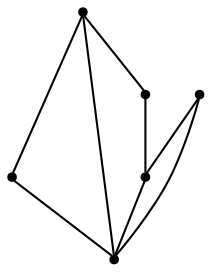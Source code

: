graph {
  node [shape=point,comment="{\"directed\":false,\"doi\":\"10.1007/978-3-031-49272-3_22\",\"figure\":\"4 (5)\"}"]

  v0 [pos="549.975080077648,404.42654201473806"]
  v1 [pos="352.23943155549006,319.6090100873756"]
  v2 [pos="528.2550014278742,547.5717110813493"]
  v3 [pos="368.22950224664027,627.5835277536067"]
  v4 [pos="261.5458228782306,574.2421470717329"]
  v5 [pos="240.70084008426315,424.7295662483169"]

  v0 -- v1 [id="-1",pos="549.975080077648,404.42654201473806 352.23943155549006,319.6090100873756 352.23943155549006,319.6090100873756 352.23943155549006,319.6090100873756"]
  v5 -- v1 [id="-2",pos="240.70084008426315,424.7295662483169 352.23943155549006,319.6090100873756 352.23943155549006,319.6090100873756 352.23943155549006,319.6090100873756"]
  v5 -- v4 [id="-3",pos="240.70084008426315,424.7295662483169 261.5458228782306,574.2421470717329 261.5458228782306,574.2421470717329 261.5458228782306,574.2421470717329"]
  v2 -- v1 [id="-4",pos="528.2550014278742,547.5717110813493 352.23943155549006,319.6090100873756 352.23943155549006,319.6090100873756 352.23943155549006,319.6090100873756"]
  v2 -- v0 [id="-6",pos="528.2550014278742,547.5717110813493 549.975080077648,404.42654201473806 549.975080077648,404.42654201473806 549.975080077648,404.42654201473806"]
  v2 -- v3 [id="-7",pos="528.2550014278742,547.5717110813493 368.22950224664027,627.5835277536067 368.22950224664027,627.5835277536067 368.22950224664027,627.5835277536067"]
  v4 -- v1 [id="-8",pos="261.5458228782306,574.2421470717329 352.23943155549006,319.6090100873756 352.23943155549006,319.6090100873756 352.23943155549006,319.6090100873756"]
  v3 -- v4 [id="-13",pos="368.22950224664027,627.5835277536067 261.5458228782306,574.2421470717329 261.5458228782306,574.2421470717329 261.5458228782306,574.2421470717329"]
}